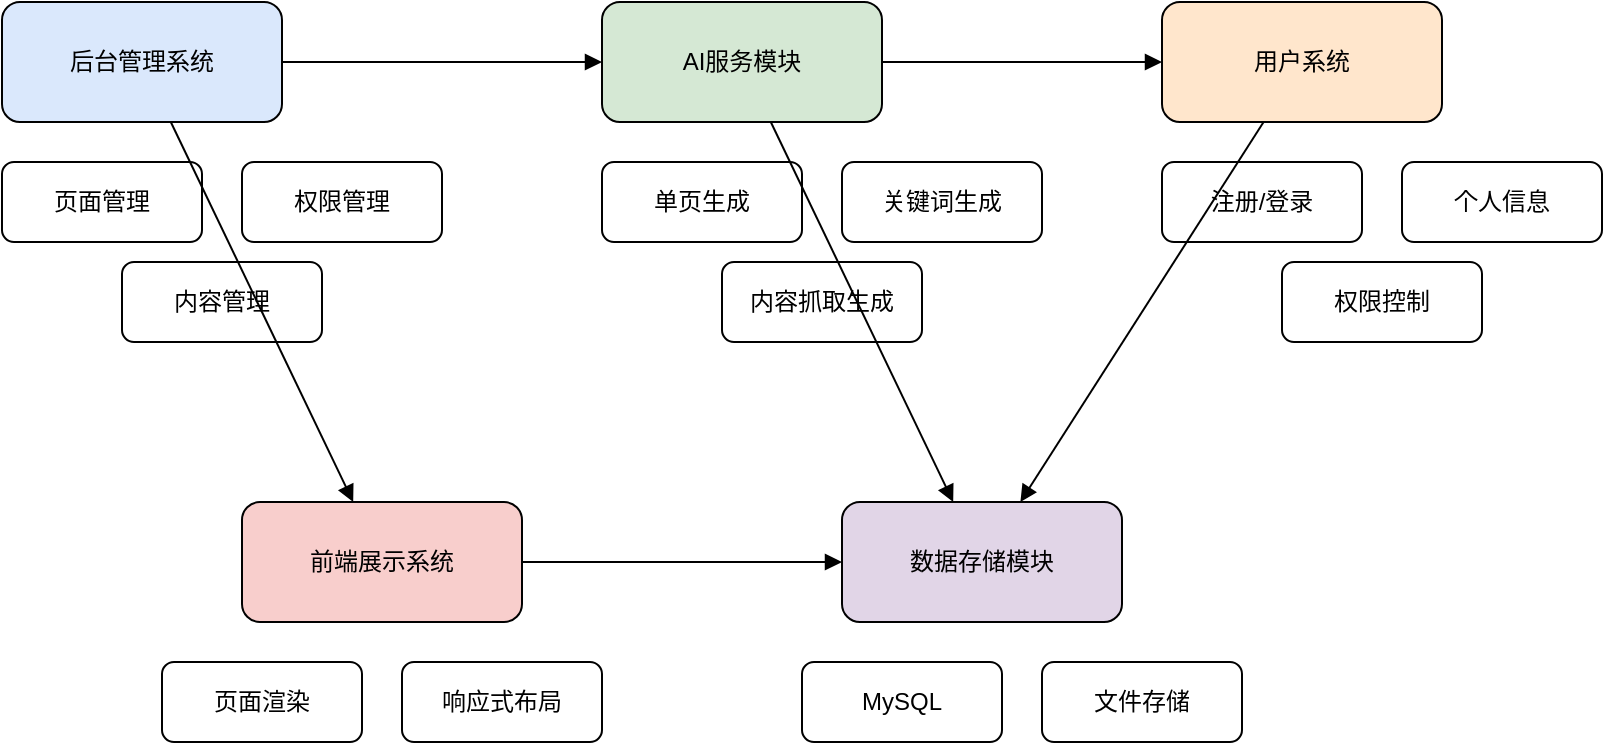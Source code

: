 <mxfile>
  <diagram name="AI+CMS系统功能结构图" id="UQMH6iQK6OLNVwAThNzL">
    <mxGraphModel dx="1462" dy="861" grid="1" gridSize="10" guides="1" tooltips="1" connect="1" arrows="1" fold="1" page="1" pageScale="1" pageWidth="827" pageHeight="1169" math="0" shadow="0">
      <root>
        <mxCell id="0"/>
        <mxCell id="1" parent="0"/>
        
        <!-- 后台管理系统 -->
        <mxCell id="2" value="后台管理系统" style="rounded=1;whiteSpace=wrap;html=1;fillColor=#dae8fc;" vertex="1" parent="1">
          <mxGeometry x="80" y="80" width="140" height="60" as="geometry"/>
        </mxCell>
        <mxCell id="3" value="页面管理" style="rounded=1;whiteSpace=wrap;html=1;fillColor=#ffffff;" vertex="1" parent="1">
          <mxGeometry x="80" y="160" width="100" height="40" as="geometry"/>
        </mxCell>
        <mxCell id="4" value="权限管理" style="rounded=1;whiteSpace=wrap;html=1;fillColor=#ffffff;" vertex="1" parent="1">
          <mxGeometry x="200" y="160" width="100" height="40" as="geometry"/>
        </mxCell>
        <mxCell id="5" value="内容管理" style="rounded=1;whiteSpace=wrap;html=1;fillColor=#ffffff;" vertex="1" parent="1">
          <mxGeometry x="140" y="210" width="100" height="40" as="geometry"/>
        </mxCell>

        <!-- AI服务模块 -->
        <mxCell id="6" value="AI服务模块" style="rounded=1;whiteSpace=wrap;html=1;fillColor=#d5e8d4;" vertex="1" parent="1">
          <mxGeometry x="380" y="80" width="140" height="60" as="geometry"/>
        </mxCell>
        <mxCell id="7" value="单页生成" style="rounded=1;whiteSpace=wrap;html=1;" vertex="1" parent="1">
          <mxGeometry x="380" y="160" width="100" height="40" as="geometry"/>
        </mxCell>
        <mxCell id="8" value="关键词生成" style="rounded=1;whiteSpace=wrap;html=1;" vertex="1" parent="1">
          <mxGeometry x="500" y="160" width="100" height="40" as="geometry"/>
        </mxCell>
        <mxCell id="9" value="内容抓取生成" style="rounded=1;whiteSpace=wrap;html=1;" vertex="1" parent="1">
          <mxGeometry x="440" y="210" width="100" height="40" as="geometry"/>
        </mxCell>

        <!-- 用户系统 -->
        <mxCell id="10" value="用户系统" style="rounded=1;whiteSpace=wrap;html=1;fillColor=#ffe6cc;" vertex="1" parent="1">
          <mxGeometry x="660" y="80" width="140" height="60" as="geometry"/>
        </mxCell>
        <mxCell id="11" value="注册/登录" style="rounded=1;whiteSpace=wrap;html=1;" vertex="1" parent="1">
          <mxGeometry x="660" y="160" width="100" height="40" as="geometry"/>
        </mxCell>
        <mxCell id="12" value="个人信息" style="rounded=1;whiteSpace=wrap;html=1;" vertex="1" parent="1">
          <mxGeometry x="780" y="160" width="100" height="40" as="geometry"/>
        </mxCell>
        <mxCell id="13" value="权限控制" style="rounded=1;whiteSpace=wrap;html=1;" vertex="1" parent="1">
          <mxGeometry x="720" y="210" width="100" height="40" as="geometry"/>
        </mxCell>

        <!-- 前端展示系统 -->
        <mxCell id="14" value="前端展示系统" style="rounded=1;whiteSpace=wrap;html=1;fillColor=#f8cecc;" vertex="1" parent="1">
          <mxGeometry x="200" y="330" width="140" height="60" as="geometry"/>
        </mxCell>
        <mxCell id="15" value="页面渲染" style="rounded=1;whiteSpace=wrap;html=1;" vertex="1" parent="1">
          <mxGeometry x="160" y="410" width="100" height="40" as="geometry"/>
        </mxCell>
        <mxCell id="16" value="响应式布局" style="rounded=1;whiteSpace=wrap;html=1;" vertex="1" parent="1">
          <mxGeometry x="280" y="410" width="100" height="40" as="geometry"/>
        </mxCell>

        <!-- 数据存储模块 -->
        <mxCell id="17" value="数据存储模块" style="rounded=1;whiteSpace=wrap;html=1;fillColor=#e1d5e7;" vertex="1" parent="1">
          <mxGeometry x="500" y="330" width="140" height="60" as="geometry"/>
        </mxCell>
        <mxCell id="18" value="MySQL" style="rounded=1;whiteSpace=wrap;html=1;" vertex="1" parent="1">
          <mxGeometry x="480" y="410" width="100" height="40" as="geometry"/>
        </mxCell>
        <mxCell id="19" value="文件存储" style="rounded=1;whiteSpace=wrap;html=1;" vertex="1" parent="1">
          <mxGeometry x="600" y="410" width="100" height="40" as="geometry"/>
        </mxCell>

        <!-- 连线 -->
        <mxCell id="20" style="endArrow=block;html=1;rounded=1;" edge="1" parent="1" source="2" target="6"><mxGeometry relative="1" as="geometry"/></mxCell>
        <mxCell id="21" style="endArrow=block;html=1;rounded=1;" edge="1" parent="1" source="6" target="10"><mxGeometry relative="1" as="geometry"/></mxCell>
        <mxCell id="22" style="endArrow=block;html=1;rounded=1;" edge="1" parent="1" source="2" target="14"><mxGeometry relative="1" as="geometry"/></mxCell>
        <mxCell id="23" style="endArrow=block;html=1;rounded=1;" edge="1" parent="1" source="14" target="17"><mxGeometry relative="1" as="geometry"/></mxCell>
        <mxCell id="24" style="endArrow=block;html=1;rounded=1;" edge="1" parent="1" source="10" target="17"><mxGeometry relative="1" as="geometry"/></mxCell>
        <mxCell id="25" style="endArrow=block;html=1;rounded=1;" edge="1" parent="1" source="6" target="17"><mxGeometry relative="1" as="geometry"/></mxCell>
      </root>
    </mxGraphModel>
  </diagram>
</mxfile>
